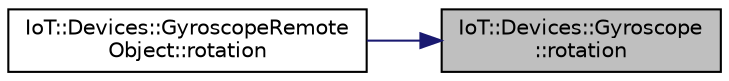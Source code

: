 digraph "IoT::Devices::Gyroscope::rotation"
{
 // LATEX_PDF_SIZE
  edge [fontname="Helvetica",fontsize="10",labelfontname="Helvetica",labelfontsize="10"];
  node [fontname="Helvetica",fontsize="10",shape=record];
  rankdir="RL";
  Node1 [label="IoT::Devices::Gyroscope\l::rotation",height=0.2,width=0.4,color="black", fillcolor="grey75", style="filled", fontcolor="black",tooltip="Destroys the Gyroscope."];
  Node1 -> Node2 [dir="back",color="midnightblue",fontsize="10",style="solid"];
  Node2 [label="IoT::Devices::GyroscopeRemote\lObject::rotation",height=0.2,width=0.4,color="black", fillcolor="white", style="filled",URL="$classIoT_1_1Devices_1_1GyroscopeRemoteObject.html#a42d6ad21525f2e3da15b9d72e2f23e5e",tooltip="Returns the TypeId of the class."];
}

